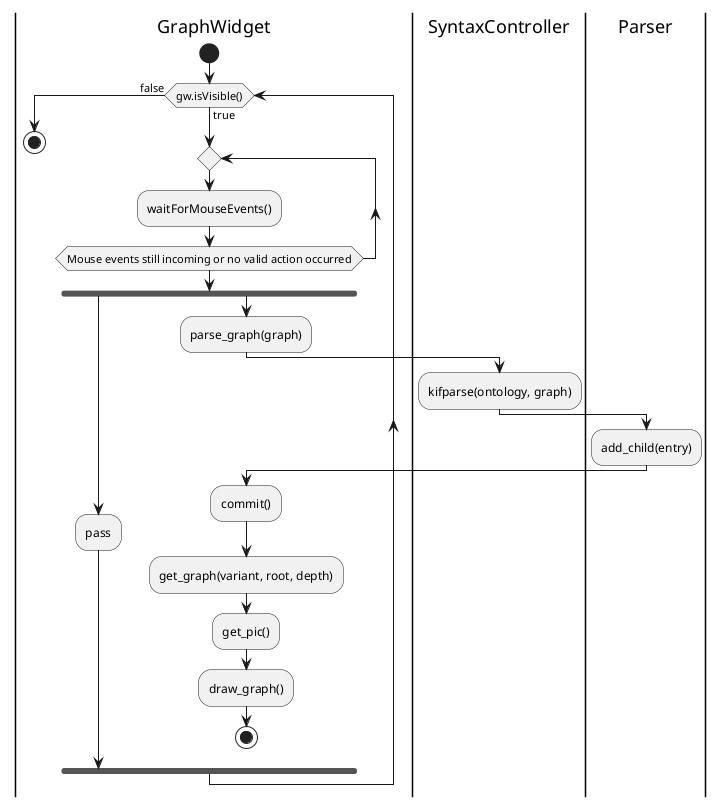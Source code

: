 @startuml
|GraphWidget|
start
while (gw.isVisible()) is (true)
	repeat
		:waitForMouseEvents();
	repeat while (Mouse events still incoming or no valid action occurred)
	fork
		:pass;
	fork again
		:parse_graph(graph);
		|SyntaxController|
		:kifparse(ontology, graph);
		|Parser|
		:add_child(entry);
		|GraphWidget|
		:commit();
		:get_graph(variant, root, depth);
		:get_pic();
		:draw_graph();
		stop
	end fork
endwhile (false)
stop

@enduml
